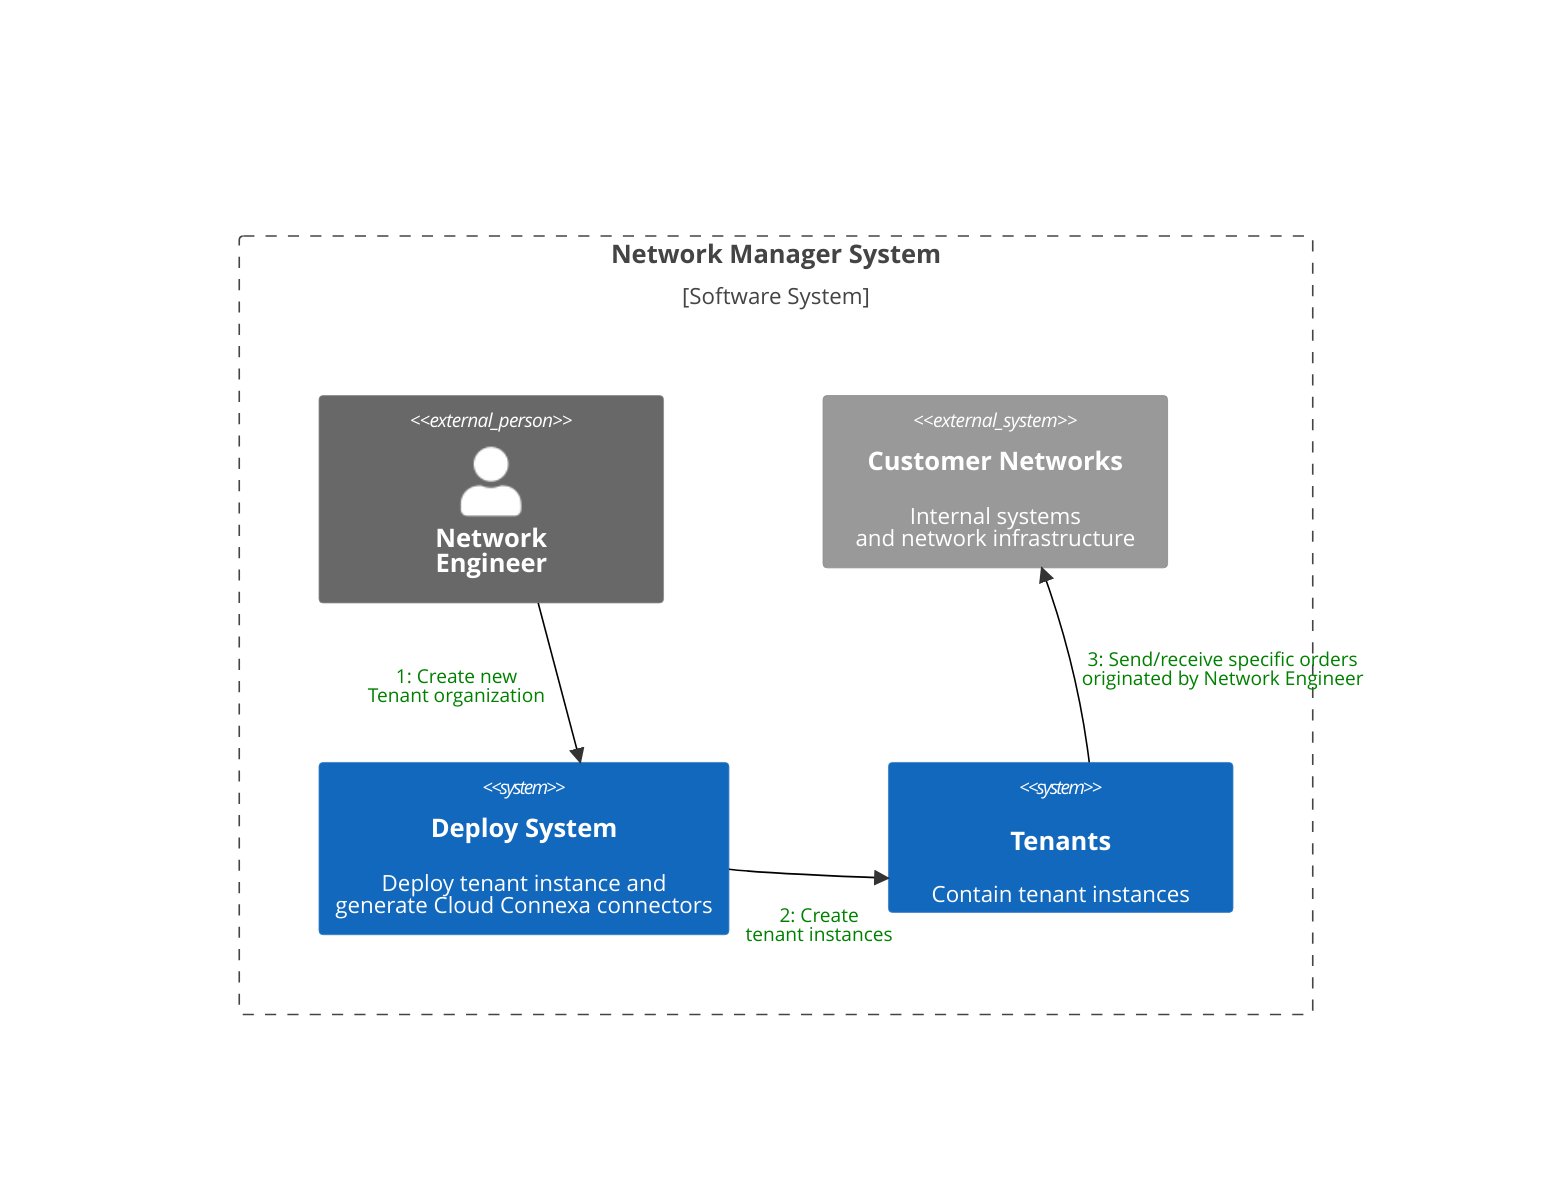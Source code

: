 C4Context
    Boundary(SC, "<br/>Network Manager System<br/>", "Software System"){
        Person_Ext(NetworkEngineer, "<br/>Network<br/>Engineer")
        System_Ext(CustomerSystem,"Customer Networks", "Internal systems <br/>and network infrastructure")
        System(DeploySystem,"Deploy System", "Deploy tenant instance and<br/>generate Cloud Connexa connectors")
        System(TenantSystem,"<br/>Tenants", "Contain tenant instances")

        Rel(NetworkEngineer,DeploySystem, "1: Create new<br/>Tenant organization")
        UpdateRelStyle(NetworkEngineer,DeploySystem, $textColor="Green", $lineColor="Black", $offsetY="0", $offsetX="-120")

        Rel(TenantSystem,CustomerSystem, "3: Send/receive specific orders<br/>originated by Network Engineer")
        UpdateRelStyle(TenantSystem,CustomerSystem, $textColor="Green", $lineColor="Black", $offsetY="0", $offsetX="10")

        Rel(DeploySystem,TenantSystem,"2: Create<br/>tenant instances")
        UpdateRelStyle(DeploySystem,TenantSystem, $textColor="Green", $lineColor="Black", $offsetY="30", $offsetX="-40")

      UpdateLayoutConfig($c4ShapeInRow="2", $c4BoundaryInRow="2")
    }